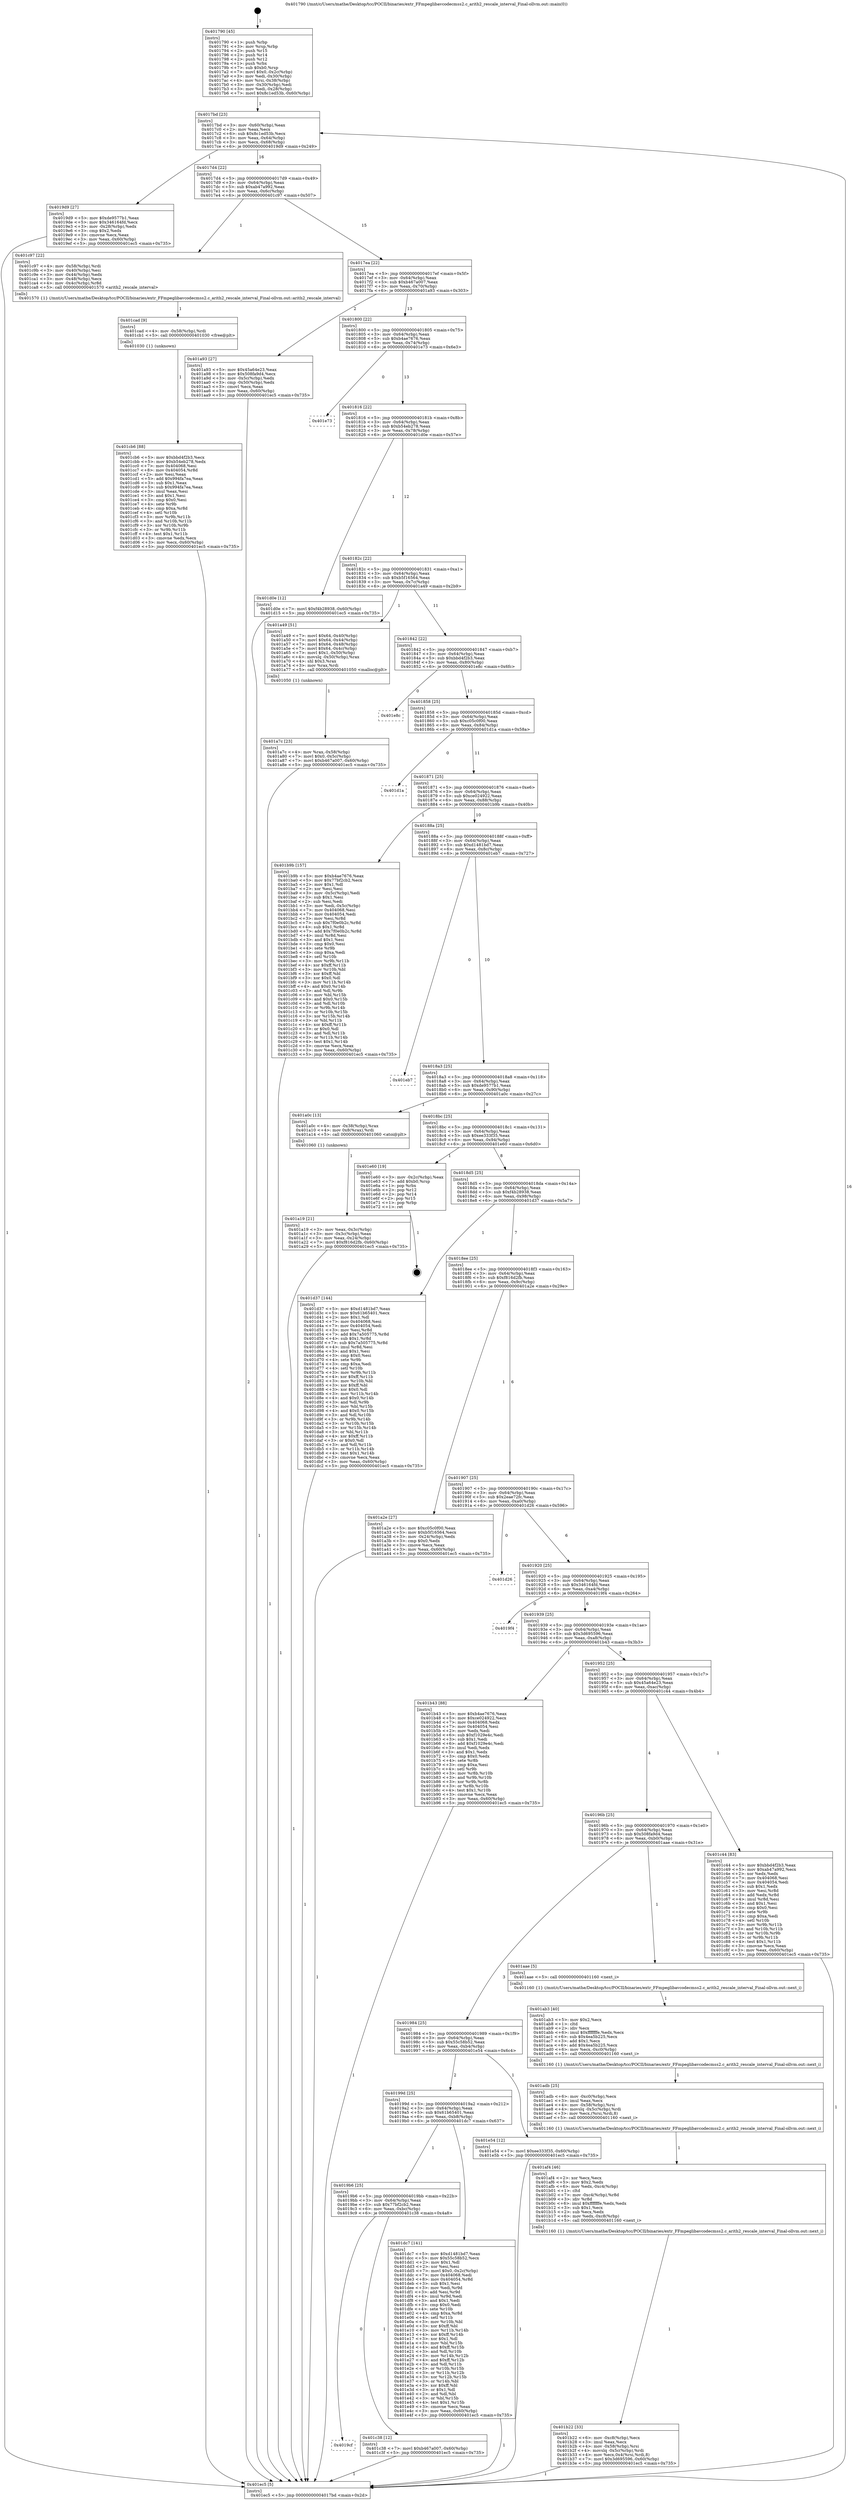 digraph "0x401790" {
  label = "0x401790 (/mnt/c/Users/mathe/Desktop/tcc/POCII/binaries/extr_FFmpeglibavcodecmss2.c_arith2_rescale_interval_Final-ollvm.out::main(0))"
  labelloc = "t"
  node[shape=record]

  Entry [label="",width=0.3,height=0.3,shape=circle,fillcolor=black,style=filled]
  "0x4017bd" [label="{
     0x4017bd [23]\l
     | [instrs]\l
     &nbsp;&nbsp;0x4017bd \<+3\>: mov -0x60(%rbp),%eax\l
     &nbsp;&nbsp;0x4017c0 \<+2\>: mov %eax,%ecx\l
     &nbsp;&nbsp;0x4017c2 \<+6\>: sub $0x8c1ed53b,%ecx\l
     &nbsp;&nbsp;0x4017c8 \<+3\>: mov %eax,-0x64(%rbp)\l
     &nbsp;&nbsp;0x4017cb \<+3\>: mov %ecx,-0x68(%rbp)\l
     &nbsp;&nbsp;0x4017ce \<+6\>: je 00000000004019d9 \<main+0x249\>\l
  }"]
  "0x4019d9" [label="{
     0x4019d9 [27]\l
     | [instrs]\l
     &nbsp;&nbsp;0x4019d9 \<+5\>: mov $0xde9577b1,%eax\l
     &nbsp;&nbsp;0x4019de \<+5\>: mov $0x346164fd,%ecx\l
     &nbsp;&nbsp;0x4019e3 \<+3\>: mov -0x28(%rbp),%edx\l
     &nbsp;&nbsp;0x4019e6 \<+3\>: cmp $0x2,%edx\l
     &nbsp;&nbsp;0x4019e9 \<+3\>: cmovne %ecx,%eax\l
     &nbsp;&nbsp;0x4019ec \<+3\>: mov %eax,-0x60(%rbp)\l
     &nbsp;&nbsp;0x4019ef \<+5\>: jmp 0000000000401ec5 \<main+0x735\>\l
  }"]
  "0x4017d4" [label="{
     0x4017d4 [22]\l
     | [instrs]\l
     &nbsp;&nbsp;0x4017d4 \<+5\>: jmp 00000000004017d9 \<main+0x49\>\l
     &nbsp;&nbsp;0x4017d9 \<+3\>: mov -0x64(%rbp),%eax\l
     &nbsp;&nbsp;0x4017dc \<+5\>: sub $0xab47a992,%eax\l
     &nbsp;&nbsp;0x4017e1 \<+3\>: mov %eax,-0x6c(%rbp)\l
     &nbsp;&nbsp;0x4017e4 \<+6\>: je 0000000000401c97 \<main+0x507\>\l
  }"]
  "0x401ec5" [label="{
     0x401ec5 [5]\l
     | [instrs]\l
     &nbsp;&nbsp;0x401ec5 \<+5\>: jmp 00000000004017bd \<main+0x2d\>\l
  }"]
  "0x401790" [label="{
     0x401790 [45]\l
     | [instrs]\l
     &nbsp;&nbsp;0x401790 \<+1\>: push %rbp\l
     &nbsp;&nbsp;0x401791 \<+3\>: mov %rsp,%rbp\l
     &nbsp;&nbsp;0x401794 \<+2\>: push %r15\l
     &nbsp;&nbsp;0x401796 \<+2\>: push %r14\l
     &nbsp;&nbsp;0x401798 \<+2\>: push %r12\l
     &nbsp;&nbsp;0x40179a \<+1\>: push %rbx\l
     &nbsp;&nbsp;0x40179b \<+7\>: sub $0xb0,%rsp\l
     &nbsp;&nbsp;0x4017a2 \<+7\>: movl $0x0,-0x2c(%rbp)\l
     &nbsp;&nbsp;0x4017a9 \<+3\>: mov %edi,-0x30(%rbp)\l
     &nbsp;&nbsp;0x4017ac \<+4\>: mov %rsi,-0x38(%rbp)\l
     &nbsp;&nbsp;0x4017b0 \<+3\>: mov -0x30(%rbp),%edi\l
     &nbsp;&nbsp;0x4017b3 \<+3\>: mov %edi,-0x28(%rbp)\l
     &nbsp;&nbsp;0x4017b6 \<+7\>: movl $0x8c1ed53b,-0x60(%rbp)\l
  }"]
  Exit [label="",width=0.3,height=0.3,shape=circle,fillcolor=black,style=filled,peripheries=2]
  "0x401c97" [label="{
     0x401c97 [22]\l
     | [instrs]\l
     &nbsp;&nbsp;0x401c97 \<+4\>: mov -0x58(%rbp),%rdi\l
     &nbsp;&nbsp;0x401c9b \<+3\>: mov -0x40(%rbp),%esi\l
     &nbsp;&nbsp;0x401c9e \<+3\>: mov -0x44(%rbp),%edx\l
     &nbsp;&nbsp;0x401ca1 \<+3\>: mov -0x48(%rbp),%ecx\l
     &nbsp;&nbsp;0x401ca4 \<+4\>: mov -0x4c(%rbp),%r8d\l
     &nbsp;&nbsp;0x401ca8 \<+5\>: call 0000000000401570 \<arith2_rescale_interval\>\l
     | [calls]\l
     &nbsp;&nbsp;0x401570 \{1\} (/mnt/c/Users/mathe/Desktop/tcc/POCII/binaries/extr_FFmpeglibavcodecmss2.c_arith2_rescale_interval_Final-ollvm.out::arith2_rescale_interval)\l
  }"]
  "0x4017ea" [label="{
     0x4017ea [22]\l
     | [instrs]\l
     &nbsp;&nbsp;0x4017ea \<+5\>: jmp 00000000004017ef \<main+0x5f\>\l
     &nbsp;&nbsp;0x4017ef \<+3\>: mov -0x64(%rbp),%eax\l
     &nbsp;&nbsp;0x4017f2 \<+5\>: sub $0xb467a007,%eax\l
     &nbsp;&nbsp;0x4017f7 \<+3\>: mov %eax,-0x70(%rbp)\l
     &nbsp;&nbsp;0x4017fa \<+6\>: je 0000000000401a93 \<main+0x303\>\l
  }"]
  "0x401cb6" [label="{
     0x401cb6 [88]\l
     | [instrs]\l
     &nbsp;&nbsp;0x401cb6 \<+5\>: mov $0xbbd4f2b3,%ecx\l
     &nbsp;&nbsp;0x401cbb \<+5\>: mov $0xb54eb278,%edx\l
     &nbsp;&nbsp;0x401cc0 \<+7\>: mov 0x404068,%esi\l
     &nbsp;&nbsp;0x401cc7 \<+8\>: mov 0x404054,%r8d\l
     &nbsp;&nbsp;0x401ccf \<+2\>: mov %esi,%eax\l
     &nbsp;&nbsp;0x401cd1 \<+5\>: add $0x994fa7ea,%eax\l
     &nbsp;&nbsp;0x401cd6 \<+3\>: sub $0x1,%eax\l
     &nbsp;&nbsp;0x401cd9 \<+5\>: sub $0x994fa7ea,%eax\l
     &nbsp;&nbsp;0x401cde \<+3\>: imul %eax,%esi\l
     &nbsp;&nbsp;0x401ce1 \<+3\>: and $0x1,%esi\l
     &nbsp;&nbsp;0x401ce4 \<+3\>: cmp $0x0,%esi\l
     &nbsp;&nbsp;0x401ce7 \<+4\>: sete %r9b\l
     &nbsp;&nbsp;0x401ceb \<+4\>: cmp $0xa,%r8d\l
     &nbsp;&nbsp;0x401cef \<+4\>: setl %r10b\l
     &nbsp;&nbsp;0x401cf3 \<+3\>: mov %r9b,%r11b\l
     &nbsp;&nbsp;0x401cf6 \<+3\>: and %r10b,%r11b\l
     &nbsp;&nbsp;0x401cf9 \<+3\>: xor %r10b,%r9b\l
     &nbsp;&nbsp;0x401cfc \<+3\>: or %r9b,%r11b\l
     &nbsp;&nbsp;0x401cff \<+4\>: test $0x1,%r11b\l
     &nbsp;&nbsp;0x401d03 \<+3\>: cmovne %edx,%ecx\l
     &nbsp;&nbsp;0x401d06 \<+3\>: mov %ecx,-0x60(%rbp)\l
     &nbsp;&nbsp;0x401d09 \<+5\>: jmp 0000000000401ec5 \<main+0x735\>\l
  }"]
  "0x401a93" [label="{
     0x401a93 [27]\l
     | [instrs]\l
     &nbsp;&nbsp;0x401a93 \<+5\>: mov $0x45a64e23,%eax\l
     &nbsp;&nbsp;0x401a98 \<+5\>: mov $0x508fa9d4,%ecx\l
     &nbsp;&nbsp;0x401a9d \<+3\>: mov -0x5c(%rbp),%edx\l
     &nbsp;&nbsp;0x401aa0 \<+3\>: cmp -0x50(%rbp),%edx\l
     &nbsp;&nbsp;0x401aa3 \<+3\>: cmovl %ecx,%eax\l
     &nbsp;&nbsp;0x401aa6 \<+3\>: mov %eax,-0x60(%rbp)\l
     &nbsp;&nbsp;0x401aa9 \<+5\>: jmp 0000000000401ec5 \<main+0x735\>\l
  }"]
  "0x401800" [label="{
     0x401800 [22]\l
     | [instrs]\l
     &nbsp;&nbsp;0x401800 \<+5\>: jmp 0000000000401805 \<main+0x75\>\l
     &nbsp;&nbsp;0x401805 \<+3\>: mov -0x64(%rbp),%eax\l
     &nbsp;&nbsp;0x401808 \<+5\>: sub $0xb4ae7676,%eax\l
     &nbsp;&nbsp;0x40180d \<+3\>: mov %eax,-0x74(%rbp)\l
     &nbsp;&nbsp;0x401810 \<+6\>: je 0000000000401e73 \<main+0x6e3\>\l
  }"]
  "0x401cad" [label="{
     0x401cad [9]\l
     | [instrs]\l
     &nbsp;&nbsp;0x401cad \<+4\>: mov -0x58(%rbp),%rdi\l
     &nbsp;&nbsp;0x401cb1 \<+5\>: call 0000000000401030 \<free@plt\>\l
     | [calls]\l
     &nbsp;&nbsp;0x401030 \{1\} (unknown)\l
  }"]
  "0x401e73" [label="{
     0x401e73\l
  }", style=dashed]
  "0x401816" [label="{
     0x401816 [22]\l
     | [instrs]\l
     &nbsp;&nbsp;0x401816 \<+5\>: jmp 000000000040181b \<main+0x8b\>\l
     &nbsp;&nbsp;0x40181b \<+3\>: mov -0x64(%rbp),%eax\l
     &nbsp;&nbsp;0x40181e \<+5\>: sub $0xb54eb278,%eax\l
     &nbsp;&nbsp;0x401823 \<+3\>: mov %eax,-0x78(%rbp)\l
     &nbsp;&nbsp;0x401826 \<+6\>: je 0000000000401d0e \<main+0x57e\>\l
  }"]
  "0x4019cf" [label="{
     0x4019cf\l
  }", style=dashed]
  "0x401d0e" [label="{
     0x401d0e [12]\l
     | [instrs]\l
     &nbsp;&nbsp;0x401d0e \<+7\>: movl $0xf4b28938,-0x60(%rbp)\l
     &nbsp;&nbsp;0x401d15 \<+5\>: jmp 0000000000401ec5 \<main+0x735\>\l
  }"]
  "0x40182c" [label="{
     0x40182c [22]\l
     | [instrs]\l
     &nbsp;&nbsp;0x40182c \<+5\>: jmp 0000000000401831 \<main+0xa1\>\l
     &nbsp;&nbsp;0x401831 \<+3\>: mov -0x64(%rbp),%eax\l
     &nbsp;&nbsp;0x401834 \<+5\>: sub $0xb5f16564,%eax\l
     &nbsp;&nbsp;0x401839 \<+3\>: mov %eax,-0x7c(%rbp)\l
     &nbsp;&nbsp;0x40183c \<+6\>: je 0000000000401a49 \<main+0x2b9\>\l
  }"]
  "0x401c38" [label="{
     0x401c38 [12]\l
     | [instrs]\l
     &nbsp;&nbsp;0x401c38 \<+7\>: movl $0xb467a007,-0x60(%rbp)\l
     &nbsp;&nbsp;0x401c3f \<+5\>: jmp 0000000000401ec5 \<main+0x735\>\l
  }"]
  "0x401a49" [label="{
     0x401a49 [51]\l
     | [instrs]\l
     &nbsp;&nbsp;0x401a49 \<+7\>: movl $0x64,-0x40(%rbp)\l
     &nbsp;&nbsp;0x401a50 \<+7\>: movl $0x64,-0x44(%rbp)\l
     &nbsp;&nbsp;0x401a57 \<+7\>: movl $0x64,-0x48(%rbp)\l
     &nbsp;&nbsp;0x401a5e \<+7\>: movl $0x64,-0x4c(%rbp)\l
     &nbsp;&nbsp;0x401a65 \<+7\>: movl $0x1,-0x50(%rbp)\l
     &nbsp;&nbsp;0x401a6c \<+4\>: movslq -0x50(%rbp),%rax\l
     &nbsp;&nbsp;0x401a70 \<+4\>: shl $0x3,%rax\l
     &nbsp;&nbsp;0x401a74 \<+3\>: mov %rax,%rdi\l
     &nbsp;&nbsp;0x401a77 \<+5\>: call 0000000000401050 \<malloc@plt\>\l
     | [calls]\l
     &nbsp;&nbsp;0x401050 \{1\} (unknown)\l
  }"]
  "0x401842" [label="{
     0x401842 [22]\l
     | [instrs]\l
     &nbsp;&nbsp;0x401842 \<+5\>: jmp 0000000000401847 \<main+0xb7\>\l
     &nbsp;&nbsp;0x401847 \<+3\>: mov -0x64(%rbp),%eax\l
     &nbsp;&nbsp;0x40184a \<+5\>: sub $0xbbd4f2b3,%eax\l
     &nbsp;&nbsp;0x40184f \<+3\>: mov %eax,-0x80(%rbp)\l
     &nbsp;&nbsp;0x401852 \<+6\>: je 0000000000401e8c \<main+0x6fc\>\l
  }"]
  "0x4019b6" [label="{
     0x4019b6 [25]\l
     | [instrs]\l
     &nbsp;&nbsp;0x4019b6 \<+5\>: jmp 00000000004019bb \<main+0x22b\>\l
     &nbsp;&nbsp;0x4019bb \<+3\>: mov -0x64(%rbp),%eax\l
     &nbsp;&nbsp;0x4019be \<+5\>: sub $0x77bf2cb2,%eax\l
     &nbsp;&nbsp;0x4019c3 \<+6\>: mov %eax,-0xbc(%rbp)\l
     &nbsp;&nbsp;0x4019c9 \<+6\>: je 0000000000401c38 \<main+0x4a8\>\l
  }"]
  "0x401e8c" [label="{
     0x401e8c\l
  }", style=dashed]
  "0x401858" [label="{
     0x401858 [25]\l
     | [instrs]\l
     &nbsp;&nbsp;0x401858 \<+5\>: jmp 000000000040185d \<main+0xcd\>\l
     &nbsp;&nbsp;0x40185d \<+3\>: mov -0x64(%rbp),%eax\l
     &nbsp;&nbsp;0x401860 \<+5\>: sub $0xc05c0f00,%eax\l
     &nbsp;&nbsp;0x401865 \<+6\>: mov %eax,-0x84(%rbp)\l
     &nbsp;&nbsp;0x40186b \<+6\>: je 0000000000401d1a \<main+0x58a\>\l
  }"]
  "0x401dc7" [label="{
     0x401dc7 [141]\l
     | [instrs]\l
     &nbsp;&nbsp;0x401dc7 \<+5\>: mov $0xd1481bd7,%eax\l
     &nbsp;&nbsp;0x401dcc \<+5\>: mov $0x55c58b52,%ecx\l
     &nbsp;&nbsp;0x401dd1 \<+2\>: mov $0x1,%dl\l
     &nbsp;&nbsp;0x401dd3 \<+2\>: xor %esi,%esi\l
     &nbsp;&nbsp;0x401dd5 \<+7\>: movl $0x0,-0x2c(%rbp)\l
     &nbsp;&nbsp;0x401ddc \<+7\>: mov 0x404068,%edi\l
     &nbsp;&nbsp;0x401de3 \<+8\>: mov 0x404054,%r8d\l
     &nbsp;&nbsp;0x401deb \<+3\>: sub $0x1,%esi\l
     &nbsp;&nbsp;0x401dee \<+3\>: mov %edi,%r9d\l
     &nbsp;&nbsp;0x401df1 \<+3\>: add %esi,%r9d\l
     &nbsp;&nbsp;0x401df4 \<+4\>: imul %r9d,%edi\l
     &nbsp;&nbsp;0x401df8 \<+3\>: and $0x1,%edi\l
     &nbsp;&nbsp;0x401dfb \<+3\>: cmp $0x0,%edi\l
     &nbsp;&nbsp;0x401dfe \<+4\>: sete %r10b\l
     &nbsp;&nbsp;0x401e02 \<+4\>: cmp $0xa,%r8d\l
     &nbsp;&nbsp;0x401e06 \<+4\>: setl %r11b\l
     &nbsp;&nbsp;0x401e0a \<+3\>: mov %r10b,%bl\l
     &nbsp;&nbsp;0x401e0d \<+3\>: xor $0xff,%bl\l
     &nbsp;&nbsp;0x401e10 \<+3\>: mov %r11b,%r14b\l
     &nbsp;&nbsp;0x401e13 \<+4\>: xor $0xff,%r14b\l
     &nbsp;&nbsp;0x401e17 \<+3\>: xor $0x1,%dl\l
     &nbsp;&nbsp;0x401e1a \<+3\>: mov %bl,%r15b\l
     &nbsp;&nbsp;0x401e1d \<+4\>: and $0xff,%r15b\l
     &nbsp;&nbsp;0x401e21 \<+3\>: and %dl,%r10b\l
     &nbsp;&nbsp;0x401e24 \<+3\>: mov %r14b,%r12b\l
     &nbsp;&nbsp;0x401e27 \<+4\>: and $0xff,%r12b\l
     &nbsp;&nbsp;0x401e2b \<+3\>: and %dl,%r11b\l
     &nbsp;&nbsp;0x401e2e \<+3\>: or %r10b,%r15b\l
     &nbsp;&nbsp;0x401e31 \<+3\>: or %r11b,%r12b\l
     &nbsp;&nbsp;0x401e34 \<+3\>: xor %r12b,%r15b\l
     &nbsp;&nbsp;0x401e37 \<+3\>: or %r14b,%bl\l
     &nbsp;&nbsp;0x401e3a \<+3\>: xor $0xff,%bl\l
     &nbsp;&nbsp;0x401e3d \<+3\>: or $0x1,%dl\l
     &nbsp;&nbsp;0x401e40 \<+2\>: and %dl,%bl\l
     &nbsp;&nbsp;0x401e42 \<+3\>: or %bl,%r15b\l
     &nbsp;&nbsp;0x401e45 \<+4\>: test $0x1,%r15b\l
     &nbsp;&nbsp;0x401e49 \<+3\>: cmovne %ecx,%eax\l
     &nbsp;&nbsp;0x401e4c \<+3\>: mov %eax,-0x60(%rbp)\l
     &nbsp;&nbsp;0x401e4f \<+5\>: jmp 0000000000401ec5 \<main+0x735\>\l
  }"]
  "0x401d1a" [label="{
     0x401d1a\l
  }", style=dashed]
  "0x401871" [label="{
     0x401871 [25]\l
     | [instrs]\l
     &nbsp;&nbsp;0x401871 \<+5\>: jmp 0000000000401876 \<main+0xe6\>\l
     &nbsp;&nbsp;0x401876 \<+3\>: mov -0x64(%rbp),%eax\l
     &nbsp;&nbsp;0x401879 \<+5\>: sub $0xce024922,%eax\l
     &nbsp;&nbsp;0x40187e \<+6\>: mov %eax,-0x88(%rbp)\l
     &nbsp;&nbsp;0x401884 \<+6\>: je 0000000000401b9b \<main+0x40b\>\l
  }"]
  "0x40199d" [label="{
     0x40199d [25]\l
     | [instrs]\l
     &nbsp;&nbsp;0x40199d \<+5\>: jmp 00000000004019a2 \<main+0x212\>\l
     &nbsp;&nbsp;0x4019a2 \<+3\>: mov -0x64(%rbp),%eax\l
     &nbsp;&nbsp;0x4019a5 \<+5\>: sub $0x61b65401,%eax\l
     &nbsp;&nbsp;0x4019aa \<+6\>: mov %eax,-0xb8(%rbp)\l
     &nbsp;&nbsp;0x4019b0 \<+6\>: je 0000000000401dc7 \<main+0x637\>\l
  }"]
  "0x401b9b" [label="{
     0x401b9b [157]\l
     | [instrs]\l
     &nbsp;&nbsp;0x401b9b \<+5\>: mov $0xb4ae7676,%eax\l
     &nbsp;&nbsp;0x401ba0 \<+5\>: mov $0x77bf2cb2,%ecx\l
     &nbsp;&nbsp;0x401ba5 \<+2\>: mov $0x1,%dl\l
     &nbsp;&nbsp;0x401ba7 \<+2\>: xor %esi,%esi\l
     &nbsp;&nbsp;0x401ba9 \<+3\>: mov -0x5c(%rbp),%edi\l
     &nbsp;&nbsp;0x401bac \<+3\>: sub $0x1,%esi\l
     &nbsp;&nbsp;0x401baf \<+2\>: sub %esi,%edi\l
     &nbsp;&nbsp;0x401bb1 \<+3\>: mov %edi,-0x5c(%rbp)\l
     &nbsp;&nbsp;0x401bb4 \<+7\>: mov 0x404068,%esi\l
     &nbsp;&nbsp;0x401bbb \<+7\>: mov 0x404054,%edi\l
     &nbsp;&nbsp;0x401bc2 \<+3\>: mov %esi,%r8d\l
     &nbsp;&nbsp;0x401bc5 \<+7\>: sub $0x7f0e0b2c,%r8d\l
     &nbsp;&nbsp;0x401bcc \<+4\>: sub $0x1,%r8d\l
     &nbsp;&nbsp;0x401bd0 \<+7\>: add $0x7f0e0b2c,%r8d\l
     &nbsp;&nbsp;0x401bd7 \<+4\>: imul %r8d,%esi\l
     &nbsp;&nbsp;0x401bdb \<+3\>: and $0x1,%esi\l
     &nbsp;&nbsp;0x401bde \<+3\>: cmp $0x0,%esi\l
     &nbsp;&nbsp;0x401be1 \<+4\>: sete %r9b\l
     &nbsp;&nbsp;0x401be5 \<+3\>: cmp $0xa,%edi\l
     &nbsp;&nbsp;0x401be8 \<+4\>: setl %r10b\l
     &nbsp;&nbsp;0x401bec \<+3\>: mov %r9b,%r11b\l
     &nbsp;&nbsp;0x401bef \<+4\>: xor $0xff,%r11b\l
     &nbsp;&nbsp;0x401bf3 \<+3\>: mov %r10b,%bl\l
     &nbsp;&nbsp;0x401bf6 \<+3\>: xor $0xff,%bl\l
     &nbsp;&nbsp;0x401bf9 \<+3\>: xor $0x0,%dl\l
     &nbsp;&nbsp;0x401bfc \<+3\>: mov %r11b,%r14b\l
     &nbsp;&nbsp;0x401bff \<+4\>: and $0x0,%r14b\l
     &nbsp;&nbsp;0x401c03 \<+3\>: and %dl,%r9b\l
     &nbsp;&nbsp;0x401c06 \<+3\>: mov %bl,%r15b\l
     &nbsp;&nbsp;0x401c09 \<+4\>: and $0x0,%r15b\l
     &nbsp;&nbsp;0x401c0d \<+3\>: and %dl,%r10b\l
     &nbsp;&nbsp;0x401c10 \<+3\>: or %r9b,%r14b\l
     &nbsp;&nbsp;0x401c13 \<+3\>: or %r10b,%r15b\l
     &nbsp;&nbsp;0x401c16 \<+3\>: xor %r15b,%r14b\l
     &nbsp;&nbsp;0x401c19 \<+3\>: or %bl,%r11b\l
     &nbsp;&nbsp;0x401c1c \<+4\>: xor $0xff,%r11b\l
     &nbsp;&nbsp;0x401c20 \<+3\>: or $0x0,%dl\l
     &nbsp;&nbsp;0x401c23 \<+3\>: and %dl,%r11b\l
     &nbsp;&nbsp;0x401c26 \<+3\>: or %r11b,%r14b\l
     &nbsp;&nbsp;0x401c29 \<+4\>: test $0x1,%r14b\l
     &nbsp;&nbsp;0x401c2d \<+3\>: cmovne %ecx,%eax\l
     &nbsp;&nbsp;0x401c30 \<+3\>: mov %eax,-0x60(%rbp)\l
     &nbsp;&nbsp;0x401c33 \<+5\>: jmp 0000000000401ec5 \<main+0x735\>\l
  }"]
  "0x40188a" [label="{
     0x40188a [25]\l
     | [instrs]\l
     &nbsp;&nbsp;0x40188a \<+5\>: jmp 000000000040188f \<main+0xff\>\l
     &nbsp;&nbsp;0x40188f \<+3\>: mov -0x64(%rbp),%eax\l
     &nbsp;&nbsp;0x401892 \<+5\>: sub $0xd1481bd7,%eax\l
     &nbsp;&nbsp;0x401897 \<+6\>: mov %eax,-0x8c(%rbp)\l
     &nbsp;&nbsp;0x40189d \<+6\>: je 0000000000401eb7 \<main+0x727\>\l
  }"]
  "0x401e54" [label="{
     0x401e54 [12]\l
     | [instrs]\l
     &nbsp;&nbsp;0x401e54 \<+7\>: movl $0xee333f35,-0x60(%rbp)\l
     &nbsp;&nbsp;0x401e5b \<+5\>: jmp 0000000000401ec5 \<main+0x735\>\l
  }"]
  "0x401eb7" [label="{
     0x401eb7\l
  }", style=dashed]
  "0x4018a3" [label="{
     0x4018a3 [25]\l
     | [instrs]\l
     &nbsp;&nbsp;0x4018a3 \<+5\>: jmp 00000000004018a8 \<main+0x118\>\l
     &nbsp;&nbsp;0x4018a8 \<+3\>: mov -0x64(%rbp),%eax\l
     &nbsp;&nbsp;0x4018ab \<+5\>: sub $0xde9577b1,%eax\l
     &nbsp;&nbsp;0x4018b0 \<+6\>: mov %eax,-0x90(%rbp)\l
     &nbsp;&nbsp;0x4018b6 \<+6\>: je 0000000000401a0c \<main+0x27c\>\l
  }"]
  "0x401b22" [label="{
     0x401b22 [33]\l
     | [instrs]\l
     &nbsp;&nbsp;0x401b22 \<+6\>: mov -0xc8(%rbp),%ecx\l
     &nbsp;&nbsp;0x401b28 \<+3\>: imul %eax,%ecx\l
     &nbsp;&nbsp;0x401b2b \<+4\>: mov -0x58(%rbp),%rsi\l
     &nbsp;&nbsp;0x401b2f \<+4\>: movslq -0x5c(%rbp),%rdi\l
     &nbsp;&nbsp;0x401b33 \<+4\>: mov %ecx,0x4(%rsi,%rdi,8)\l
     &nbsp;&nbsp;0x401b37 \<+7\>: movl $0x3d695596,-0x60(%rbp)\l
     &nbsp;&nbsp;0x401b3e \<+5\>: jmp 0000000000401ec5 \<main+0x735\>\l
  }"]
  "0x401a0c" [label="{
     0x401a0c [13]\l
     | [instrs]\l
     &nbsp;&nbsp;0x401a0c \<+4\>: mov -0x38(%rbp),%rax\l
     &nbsp;&nbsp;0x401a10 \<+4\>: mov 0x8(%rax),%rdi\l
     &nbsp;&nbsp;0x401a14 \<+5\>: call 0000000000401060 \<atoi@plt\>\l
     | [calls]\l
     &nbsp;&nbsp;0x401060 \{1\} (unknown)\l
  }"]
  "0x4018bc" [label="{
     0x4018bc [25]\l
     | [instrs]\l
     &nbsp;&nbsp;0x4018bc \<+5\>: jmp 00000000004018c1 \<main+0x131\>\l
     &nbsp;&nbsp;0x4018c1 \<+3\>: mov -0x64(%rbp),%eax\l
     &nbsp;&nbsp;0x4018c4 \<+5\>: sub $0xee333f35,%eax\l
     &nbsp;&nbsp;0x4018c9 \<+6\>: mov %eax,-0x94(%rbp)\l
     &nbsp;&nbsp;0x4018cf \<+6\>: je 0000000000401e60 \<main+0x6d0\>\l
  }"]
  "0x401a19" [label="{
     0x401a19 [21]\l
     | [instrs]\l
     &nbsp;&nbsp;0x401a19 \<+3\>: mov %eax,-0x3c(%rbp)\l
     &nbsp;&nbsp;0x401a1c \<+3\>: mov -0x3c(%rbp),%eax\l
     &nbsp;&nbsp;0x401a1f \<+3\>: mov %eax,-0x24(%rbp)\l
     &nbsp;&nbsp;0x401a22 \<+7\>: movl $0xf816d2fb,-0x60(%rbp)\l
     &nbsp;&nbsp;0x401a29 \<+5\>: jmp 0000000000401ec5 \<main+0x735\>\l
  }"]
  "0x401af4" [label="{
     0x401af4 [46]\l
     | [instrs]\l
     &nbsp;&nbsp;0x401af4 \<+2\>: xor %ecx,%ecx\l
     &nbsp;&nbsp;0x401af6 \<+5\>: mov $0x2,%edx\l
     &nbsp;&nbsp;0x401afb \<+6\>: mov %edx,-0xc4(%rbp)\l
     &nbsp;&nbsp;0x401b01 \<+1\>: cltd\l
     &nbsp;&nbsp;0x401b02 \<+7\>: mov -0xc4(%rbp),%r8d\l
     &nbsp;&nbsp;0x401b09 \<+3\>: idiv %r8d\l
     &nbsp;&nbsp;0x401b0c \<+6\>: imul $0xfffffffe,%edx,%edx\l
     &nbsp;&nbsp;0x401b12 \<+3\>: sub $0x1,%ecx\l
     &nbsp;&nbsp;0x401b15 \<+2\>: sub %ecx,%edx\l
     &nbsp;&nbsp;0x401b17 \<+6\>: mov %edx,-0xc8(%rbp)\l
     &nbsp;&nbsp;0x401b1d \<+5\>: call 0000000000401160 \<next_i\>\l
     | [calls]\l
     &nbsp;&nbsp;0x401160 \{1\} (/mnt/c/Users/mathe/Desktop/tcc/POCII/binaries/extr_FFmpeglibavcodecmss2.c_arith2_rescale_interval_Final-ollvm.out::next_i)\l
  }"]
  "0x401e60" [label="{
     0x401e60 [19]\l
     | [instrs]\l
     &nbsp;&nbsp;0x401e60 \<+3\>: mov -0x2c(%rbp),%eax\l
     &nbsp;&nbsp;0x401e63 \<+7\>: add $0xb0,%rsp\l
     &nbsp;&nbsp;0x401e6a \<+1\>: pop %rbx\l
     &nbsp;&nbsp;0x401e6b \<+2\>: pop %r12\l
     &nbsp;&nbsp;0x401e6d \<+2\>: pop %r14\l
     &nbsp;&nbsp;0x401e6f \<+2\>: pop %r15\l
     &nbsp;&nbsp;0x401e71 \<+1\>: pop %rbp\l
     &nbsp;&nbsp;0x401e72 \<+1\>: ret\l
  }"]
  "0x4018d5" [label="{
     0x4018d5 [25]\l
     | [instrs]\l
     &nbsp;&nbsp;0x4018d5 \<+5\>: jmp 00000000004018da \<main+0x14a\>\l
     &nbsp;&nbsp;0x4018da \<+3\>: mov -0x64(%rbp),%eax\l
     &nbsp;&nbsp;0x4018dd \<+5\>: sub $0xf4b28938,%eax\l
     &nbsp;&nbsp;0x4018e2 \<+6\>: mov %eax,-0x98(%rbp)\l
     &nbsp;&nbsp;0x4018e8 \<+6\>: je 0000000000401d37 \<main+0x5a7\>\l
  }"]
  "0x401adb" [label="{
     0x401adb [25]\l
     | [instrs]\l
     &nbsp;&nbsp;0x401adb \<+6\>: mov -0xc0(%rbp),%ecx\l
     &nbsp;&nbsp;0x401ae1 \<+3\>: imul %eax,%ecx\l
     &nbsp;&nbsp;0x401ae4 \<+4\>: mov -0x58(%rbp),%rsi\l
     &nbsp;&nbsp;0x401ae8 \<+4\>: movslq -0x5c(%rbp),%rdi\l
     &nbsp;&nbsp;0x401aec \<+3\>: mov %ecx,(%rsi,%rdi,8)\l
     &nbsp;&nbsp;0x401aef \<+5\>: call 0000000000401160 \<next_i\>\l
     | [calls]\l
     &nbsp;&nbsp;0x401160 \{1\} (/mnt/c/Users/mathe/Desktop/tcc/POCII/binaries/extr_FFmpeglibavcodecmss2.c_arith2_rescale_interval_Final-ollvm.out::next_i)\l
  }"]
  "0x401d37" [label="{
     0x401d37 [144]\l
     | [instrs]\l
     &nbsp;&nbsp;0x401d37 \<+5\>: mov $0xd1481bd7,%eax\l
     &nbsp;&nbsp;0x401d3c \<+5\>: mov $0x61b65401,%ecx\l
     &nbsp;&nbsp;0x401d41 \<+2\>: mov $0x1,%dl\l
     &nbsp;&nbsp;0x401d43 \<+7\>: mov 0x404068,%esi\l
     &nbsp;&nbsp;0x401d4a \<+7\>: mov 0x404054,%edi\l
     &nbsp;&nbsp;0x401d51 \<+3\>: mov %esi,%r8d\l
     &nbsp;&nbsp;0x401d54 \<+7\>: add $0x7a505775,%r8d\l
     &nbsp;&nbsp;0x401d5b \<+4\>: sub $0x1,%r8d\l
     &nbsp;&nbsp;0x401d5f \<+7\>: sub $0x7a505775,%r8d\l
     &nbsp;&nbsp;0x401d66 \<+4\>: imul %r8d,%esi\l
     &nbsp;&nbsp;0x401d6a \<+3\>: and $0x1,%esi\l
     &nbsp;&nbsp;0x401d6d \<+3\>: cmp $0x0,%esi\l
     &nbsp;&nbsp;0x401d70 \<+4\>: sete %r9b\l
     &nbsp;&nbsp;0x401d74 \<+3\>: cmp $0xa,%edi\l
     &nbsp;&nbsp;0x401d77 \<+4\>: setl %r10b\l
     &nbsp;&nbsp;0x401d7b \<+3\>: mov %r9b,%r11b\l
     &nbsp;&nbsp;0x401d7e \<+4\>: xor $0xff,%r11b\l
     &nbsp;&nbsp;0x401d82 \<+3\>: mov %r10b,%bl\l
     &nbsp;&nbsp;0x401d85 \<+3\>: xor $0xff,%bl\l
     &nbsp;&nbsp;0x401d88 \<+3\>: xor $0x0,%dl\l
     &nbsp;&nbsp;0x401d8b \<+3\>: mov %r11b,%r14b\l
     &nbsp;&nbsp;0x401d8e \<+4\>: and $0x0,%r14b\l
     &nbsp;&nbsp;0x401d92 \<+3\>: and %dl,%r9b\l
     &nbsp;&nbsp;0x401d95 \<+3\>: mov %bl,%r15b\l
     &nbsp;&nbsp;0x401d98 \<+4\>: and $0x0,%r15b\l
     &nbsp;&nbsp;0x401d9c \<+3\>: and %dl,%r10b\l
     &nbsp;&nbsp;0x401d9f \<+3\>: or %r9b,%r14b\l
     &nbsp;&nbsp;0x401da2 \<+3\>: or %r10b,%r15b\l
     &nbsp;&nbsp;0x401da5 \<+3\>: xor %r15b,%r14b\l
     &nbsp;&nbsp;0x401da8 \<+3\>: or %bl,%r11b\l
     &nbsp;&nbsp;0x401dab \<+4\>: xor $0xff,%r11b\l
     &nbsp;&nbsp;0x401daf \<+3\>: or $0x0,%dl\l
     &nbsp;&nbsp;0x401db2 \<+3\>: and %dl,%r11b\l
     &nbsp;&nbsp;0x401db5 \<+3\>: or %r11b,%r14b\l
     &nbsp;&nbsp;0x401db8 \<+4\>: test $0x1,%r14b\l
     &nbsp;&nbsp;0x401dbc \<+3\>: cmovne %ecx,%eax\l
     &nbsp;&nbsp;0x401dbf \<+3\>: mov %eax,-0x60(%rbp)\l
     &nbsp;&nbsp;0x401dc2 \<+5\>: jmp 0000000000401ec5 \<main+0x735\>\l
  }"]
  "0x4018ee" [label="{
     0x4018ee [25]\l
     | [instrs]\l
     &nbsp;&nbsp;0x4018ee \<+5\>: jmp 00000000004018f3 \<main+0x163\>\l
     &nbsp;&nbsp;0x4018f3 \<+3\>: mov -0x64(%rbp),%eax\l
     &nbsp;&nbsp;0x4018f6 \<+5\>: sub $0xf816d2fb,%eax\l
     &nbsp;&nbsp;0x4018fb \<+6\>: mov %eax,-0x9c(%rbp)\l
     &nbsp;&nbsp;0x401901 \<+6\>: je 0000000000401a2e \<main+0x29e\>\l
  }"]
  "0x401ab3" [label="{
     0x401ab3 [40]\l
     | [instrs]\l
     &nbsp;&nbsp;0x401ab3 \<+5\>: mov $0x2,%ecx\l
     &nbsp;&nbsp;0x401ab8 \<+1\>: cltd\l
     &nbsp;&nbsp;0x401ab9 \<+2\>: idiv %ecx\l
     &nbsp;&nbsp;0x401abb \<+6\>: imul $0xfffffffe,%edx,%ecx\l
     &nbsp;&nbsp;0x401ac1 \<+6\>: sub $0x4ea5b225,%ecx\l
     &nbsp;&nbsp;0x401ac7 \<+3\>: add $0x1,%ecx\l
     &nbsp;&nbsp;0x401aca \<+6\>: add $0x4ea5b225,%ecx\l
     &nbsp;&nbsp;0x401ad0 \<+6\>: mov %ecx,-0xc0(%rbp)\l
     &nbsp;&nbsp;0x401ad6 \<+5\>: call 0000000000401160 \<next_i\>\l
     | [calls]\l
     &nbsp;&nbsp;0x401160 \{1\} (/mnt/c/Users/mathe/Desktop/tcc/POCII/binaries/extr_FFmpeglibavcodecmss2.c_arith2_rescale_interval_Final-ollvm.out::next_i)\l
  }"]
  "0x401a2e" [label="{
     0x401a2e [27]\l
     | [instrs]\l
     &nbsp;&nbsp;0x401a2e \<+5\>: mov $0xc05c0f00,%eax\l
     &nbsp;&nbsp;0x401a33 \<+5\>: mov $0xb5f16564,%ecx\l
     &nbsp;&nbsp;0x401a38 \<+3\>: mov -0x24(%rbp),%edx\l
     &nbsp;&nbsp;0x401a3b \<+3\>: cmp $0x0,%edx\l
     &nbsp;&nbsp;0x401a3e \<+3\>: cmove %ecx,%eax\l
     &nbsp;&nbsp;0x401a41 \<+3\>: mov %eax,-0x60(%rbp)\l
     &nbsp;&nbsp;0x401a44 \<+5\>: jmp 0000000000401ec5 \<main+0x735\>\l
  }"]
  "0x401907" [label="{
     0x401907 [25]\l
     | [instrs]\l
     &nbsp;&nbsp;0x401907 \<+5\>: jmp 000000000040190c \<main+0x17c\>\l
     &nbsp;&nbsp;0x40190c \<+3\>: mov -0x64(%rbp),%eax\l
     &nbsp;&nbsp;0x40190f \<+5\>: sub $0x2eae72fc,%eax\l
     &nbsp;&nbsp;0x401914 \<+6\>: mov %eax,-0xa0(%rbp)\l
     &nbsp;&nbsp;0x40191a \<+6\>: je 0000000000401d26 \<main+0x596\>\l
  }"]
  "0x401a7c" [label="{
     0x401a7c [23]\l
     | [instrs]\l
     &nbsp;&nbsp;0x401a7c \<+4\>: mov %rax,-0x58(%rbp)\l
     &nbsp;&nbsp;0x401a80 \<+7\>: movl $0x0,-0x5c(%rbp)\l
     &nbsp;&nbsp;0x401a87 \<+7\>: movl $0xb467a007,-0x60(%rbp)\l
     &nbsp;&nbsp;0x401a8e \<+5\>: jmp 0000000000401ec5 \<main+0x735\>\l
  }"]
  "0x401984" [label="{
     0x401984 [25]\l
     | [instrs]\l
     &nbsp;&nbsp;0x401984 \<+5\>: jmp 0000000000401989 \<main+0x1f9\>\l
     &nbsp;&nbsp;0x401989 \<+3\>: mov -0x64(%rbp),%eax\l
     &nbsp;&nbsp;0x40198c \<+5\>: sub $0x55c58b52,%eax\l
     &nbsp;&nbsp;0x401991 \<+6\>: mov %eax,-0xb4(%rbp)\l
     &nbsp;&nbsp;0x401997 \<+6\>: je 0000000000401e54 \<main+0x6c4\>\l
  }"]
  "0x401d26" [label="{
     0x401d26\l
  }", style=dashed]
  "0x401920" [label="{
     0x401920 [25]\l
     | [instrs]\l
     &nbsp;&nbsp;0x401920 \<+5\>: jmp 0000000000401925 \<main+0x195\>\l
     &nbsp;&nbsp;0x401925 \<+3\>: mov -0x64(%rbp),%eax\l
     &nbsp;&nbsp;0x401928 \<+5\>: sub $0x346164fd,%eax\l
     &nbsp;&nbsp;0x40192d \<+6\>: mov %eax,-0xa4(%rbp)\l
     &nbsp;&nbsp;0x401933 \<+6\>: je 00000000004019f4 \<main+0x264\>\l
  }"]
  "0x401aae" [label="{
     0x401aae [5]\l
     | [instrs]\l
     &nbsp;&nbsp;0x401aae \<+5\>: call 0000000000401160 \<next_i\>\l
     | [calls]\l
     &nbsp;&nbsp;0x401160 \{1\} (/mnt/c/Users/mathe/Desktop/tcc/POCII/binaries/extr_FFmpeglibavcodecmss2.c_arith2_rescale_interval_Final-ollvm.out::next_i)\l
  }"]
  "0x4019f4" [label="{
     0x4019f4\l
  }", style=dashed]
  "0x401939" [label="{
     0x401939 [25]\l
     | [instrs]\l
     &nbsp;&nbsp;0x401939 \<+5\>: jmp 000000000040193e \<main+0x1ae\>\l
     &nbsp;&nbsp;0x40193e \<+3\>: mov -0x64(%rbp),%eax\l
     &nbsp;&nbsp;0x401941 \<+5\>: sub $0x3d695596,%eax\l
     &nbsp;&nbsp;0x401946 \<+6\>: mov %eax,-0xa8(%rbp)\l
     &nbsp;&nbsp;0x40194c \<+6\>: je 0000000000401b43 \<main+0x3b3\>\l
  }"]
  "0x40196b" [label="{
     0x40196b [25]\l
     | [instrs]\l
     &nbsp;&nbsp;0x40196b \<+5\>: jmp 0000000000401970 \<main+0x1e0\>\l
     &nbsp;&nbsp;0x401970 \<+3\>: mov -0x64(%rbp),%eax\l
     &nbsp;&nbsp;0x401973 \<+5\>: sub $0x508fa9d4,%eax\l
     &nbsp;&nbsp;0x401978 \<+6\>: mov %eax,-0xb0(%rbp)\l
     &nbsp;&nbsp;0x40197e \<+6\>: je 0000000000401aae \<main+0x31e\>\l
  }"]
  "0x401b43" [label="{
     0x401b43 [88]\l
     | [instrs]\l
     &nbsp;&nbsp;0x401b43 \<+5\>: mov $0xb4ae7676,%eax\l
     &nbsp;&nbsp;0x401b48 \<+5\>: mov $0xce024922,%ecx\l
     &nbsp;&nbsp;0x401b4d \<+7\>: mov 0x404068,%edx\l
     &nbsp;&nbsp;0x401b54 \<+7\>: mov 0x404054,%esi\l
     &nbsp;&nbsp;0x401b5b \<+2\>: mov %edx,%edi\l
     &nbsp;&nbsp;0x401b5d \<+6\>: sub $0xf1029e4c,%edi\l
     &nbsp;&nbsp;0x401b63 \<+3\>: sub $0x1,%edi\l
     &nbsp;&nbsp;0x401b66 \<+6\>: add $0xf1029e4c,%edi\l
     &nbsp;&nbsp;0x401b6c \<+3\>: imul %edi,%edx\l
     &nbsp;&nbsp;0x401b6f \<+3\>: and $0x1,%edx\l
     &nbsp;&nbsp;0x401b72 \<+3\>: cmp $0x0,%edx\l
     &nbsp;&nbsp;0x401b75 \<+4\>: sete %r8b\l
     &nbsp;&nbsp;0x401b79 \<+3\>: cmp $0xa,%esi\l
     &nbsp;&nbsp;0x401b7c \<+4\>: setl %r9b\l
     &nbsp;&nbsp;0x401b80 \<+3\>: mov %r8b,%r10b\l
     &nbsp;&nbsp;0x401b83 \<+3\>: and %r9b,%r10b\l
     &nbsp;&nbsp;0x401b86 \<+3\>: xor %r9b,%r8b\l
     &nbsp;&nbsp;0x401b89 \<+3\>: or %r8b,%r10b\l
     &nbsp;&nbsp;0x401b8c \<+4\>: test $0x1,%r10b\l
     &nbsp;&nbsp;0x401b90 \<+3\>: cmovne %ecx,%eax\l
     &nbsp;&nbsp;0x401b93 \<+3\>: mov %eax,-0x60(%rbp)\l
     &nbsp;&nbsp;0x401b96 \<+5\>: jmp 0000000000401ec5 \<main+0x735\>\l
  }"]
  "0x401952" [label="{
     0x401952 [25]\l
     | [instrs]\l
     &nbsp;&nbsp;0x401952 \<+5\>: jmp 0000000000401957 \<main+0x1c7\>\l
     &nbsp;&nbsp;0x401957 \<+3\>: mov -0x64(%rbp),%eax\l
     &nbsp;&nbsp;0x40195a \<+5\>: sub $0x45a64e23,%eax\l
     &nbsp;&nbsp;0x40195f \<+6\>: mov %eax,-0xac(%rbp)\l
     &nbsp;&nbsp;0x401965 \<+6\>: je 0000000000401c44 \<main+0x4b4\>\l
  }"]
  "0x401c44" [label="{
     0x401c44 [83]\l
     | [instrs]\l
     &nbsp;&nbsp;0x401c44 \<+5\>: mov $0xbbd4f2b3,%eax\l
     &nbsp;&nbsp;0x401c49 \<+5\>: mov $0xab47a992,%ecx\l
     &nbsp;&nbsp;0x401c4e \<+2\>: xor %edx,%edx\l
     &nbsp;&nbsp;0x401c50 \<+7\>: mov 0x404068,%esi\l
     &nbsp;&nbsp;0x401c57 \<+7\>: mov 0x404054,%edi\l
     &nbsp;&nbsp;0x401c5e \<+3\>: sub $0x1,%edx\l
     &nbsp;&nbsp;0x401c61 \<+3\>: mov %esi,%r8d\l
     &nbsp;&nbsp;0x401c64 \<+3\>: add %edx,%r8d\l
     &nbsp;&nbsp;0x401c67 \<+4\>: imul %r8d,%esi\l
     &nbsp;&nbsp;0x401c6b \<+3\>: and $0x1,%esi\l
     &nbsp;&nbsp;0x401c6e \<+3\>: cmp $0x0,%esi\l
     &nbsp;&nbsp;0x401c71 \<+4\>: sete %r9b\l
     &nbsp;&nbsp;0x401c75 \<+3\>: cmp $0xa,%edi\l
     &nbsp;&nbsp;0x401c78 \<+4\>: setl %r10b\l
     &nbsp;&nbsp;0x401c7c \<+3\>: mov %r9b,%r11b\l
     &nbsp;&nbsp;0x401c7f \<+3\>: and %r10b,%r11b\l
     &nbsp;&nbsp;0x401c82 \<+3\>: xor %r10b,%r9b\l
     &nbsp;&nbsp;0x401c85 \<+3\>: or %r9b,%r11b\l
     &nbsp;&nbsp;0x401c88 \<+4\>: test $0x1,%r11b\l
     &nbsp;&nbsp;0x401c8c \<+3\>: cmovne %ecx,%eax\l
     &nbsp;&nbsp;0x401c8f \<+3\>: mov %eax,-0x60(%rbp)\l
     &nbsp;&nbsp;0x401c92 \<+5\>: jmp 0000000000401ec5 \<main+0x735\>\l
  }"]
  Entry -> "0x401790" [label=" 1"]
  "0x4017bd" -> "0x4019d9" [label=" 1"]
  "0x4017bd" -> "0x4017d4" [label=" 16"]
  "0x4019d9" -> "0x401ec5" [label=" 1"]
  "0x401790" -> "0x4017bd" [label=" 1"]
  "0x401ec5" -> "0x4017bd" [label=" 16"]
  "0x401e60" -> Exit [label=" 1"]
  "0x4017d4" -> "0x401c97" [label=" 1"]
  "0x4017d4" -> "0x4017ea" [label=" 15"]
  "0x401e54" -> "0x401ec5" [label=" 1"]
  "0x4017ea" -> "0x401a93" [label=" 2"]
  "0x4017ea" -> "0x401800" [label=" 13"]
  "0x401dc7" -> "0x401ec5" [label=" 1"]
  "0x401800" -> "0x401e73" [label=" 0"]
  "0x401800" -> "0x401816" [label=" 13"]
  "0x401d37" -> "0x401ec5" [label=" 1"]
  "0x401816" -> "0x401d0e" [label=" 1"]
  "0x401816" -> "0x40182c" [label=" 12"]
  "0x401d0e" -> "0x401ec5" [label=" 1"]
  "0x40182c" -> "0x401a49" [label=" 1"]
  "0x40182c" -> "0x401842" [label=" 11"]
  "0x401cb6" -> "0x401ec5" [label=" 1"]
  "0x401842" -> "0x401e8c" [label=" 0"]
  "0x401842" -> "0x401858" [label=" 11"]
  "0x401c97" -> "0x401cad" [label=" 1"]
  "0x401858" -> "0x401d1a" [label=" 0"]
  "0x401858" -> "0x401871" [label=" 11"]
  "0x401c44" -> "0x401ec5" [label=" 1"]
  "0x401871" -> "0x401b9b" [label=" 1"]
  "0x401871" -> "0x40188a" [label=" 10"]
  "0x4019b6" -> "0x4019cf" [label=" 0"]
  "0x40188a" -> "0x401eb7" [label=" 0"]
  "0x40188a" -> "0x4018a3" [label=" 10"]
  "0x4019b6" -> "0x401c38" [label=" 1"]
  "0x4018a3" -> "0x401a0c" [label=" 1"]
  "0x4018a3" -> "0x4018bc" [label=" 9"]
  "0x401a0c" -> "0x401a19" [label=" 1"]
  "0x401a19" -> "0x401ec5" [label=" 1"]
  "0x40199d" -> "0x4019b6" [label=" 1"]
  "0x4018bc" -> "0x401e60" [label=" 1"]
  "0x4018bc" -> "0x4018d5" [label=" 8"]
  "0x40199d" -> "0x401dc7" [label=" 1"]
  "0x4018d5" -> "0x401d37" [label=" 1"]
  "0x4018d5" -> "0x4018ee" [label=" 7"]
  "0x401c38" -> "0x401ec5" [label=" 1"]
  "0x4018ee" -> "0x401a2e" [label=" 1"]
  "0x4018ee" -> "0x401907" [label=" 6"]
  "0x401a2e" -> "0x401ec5" [label=" 1"]
  "0x401a49" -> "0x401a7c" [label=" 1"]
  "0x401a7c" -> "0x401ec5" [label=" 1"]
  "0x401a93" -> "0x401ec5" [label=" 2"]
  "0x401984" -> "0x40199d" [label=" 2"]
  "0x401907" -> "0x401d26" [label=" 0"]
  "0x401907" -> "0x401920" [label=" 6"]
  "0x401984" -> "0x401e54" [label=" 1"]
  "0x401920" -> "0x4019f4" [label=" 0"]
  "0x401920" -> "0x401939" [label=" 6"]
  "0x401cad" -> "0x401cb6" [label=" 1"]
  "0x401939" -> "0x401b43" [label=" 1"]
  "0x401939" -> "0x401952" [label=" 5"]
  "0x401b43" -> "0x401ec5" [label=" 1"]
  "0x401952" -> "0x401c44" [label=" 1"]
  "0x401952" -> "0x40196b" [label=" 4"]
  "0x401b9b" -> "0x401ec5" [label=" 1"]
  "0x40196b" -> "0x401aae" [label=" 1"]
  "0x40196b" -> "0x401984" [label=" 3"]
  "0x401aae" -> "0x401ab3" [label=" 1"]
  "0x401ab3" -> "0x401adb" [label=" 1"]
  "0x401adb" -> "0x401af4" [label=" 1"]
  "0x401af4" -> "0x401b22" [label=" 1"]
  "0x401b22" -> "0x401ec5" [label=" 1"]
}
